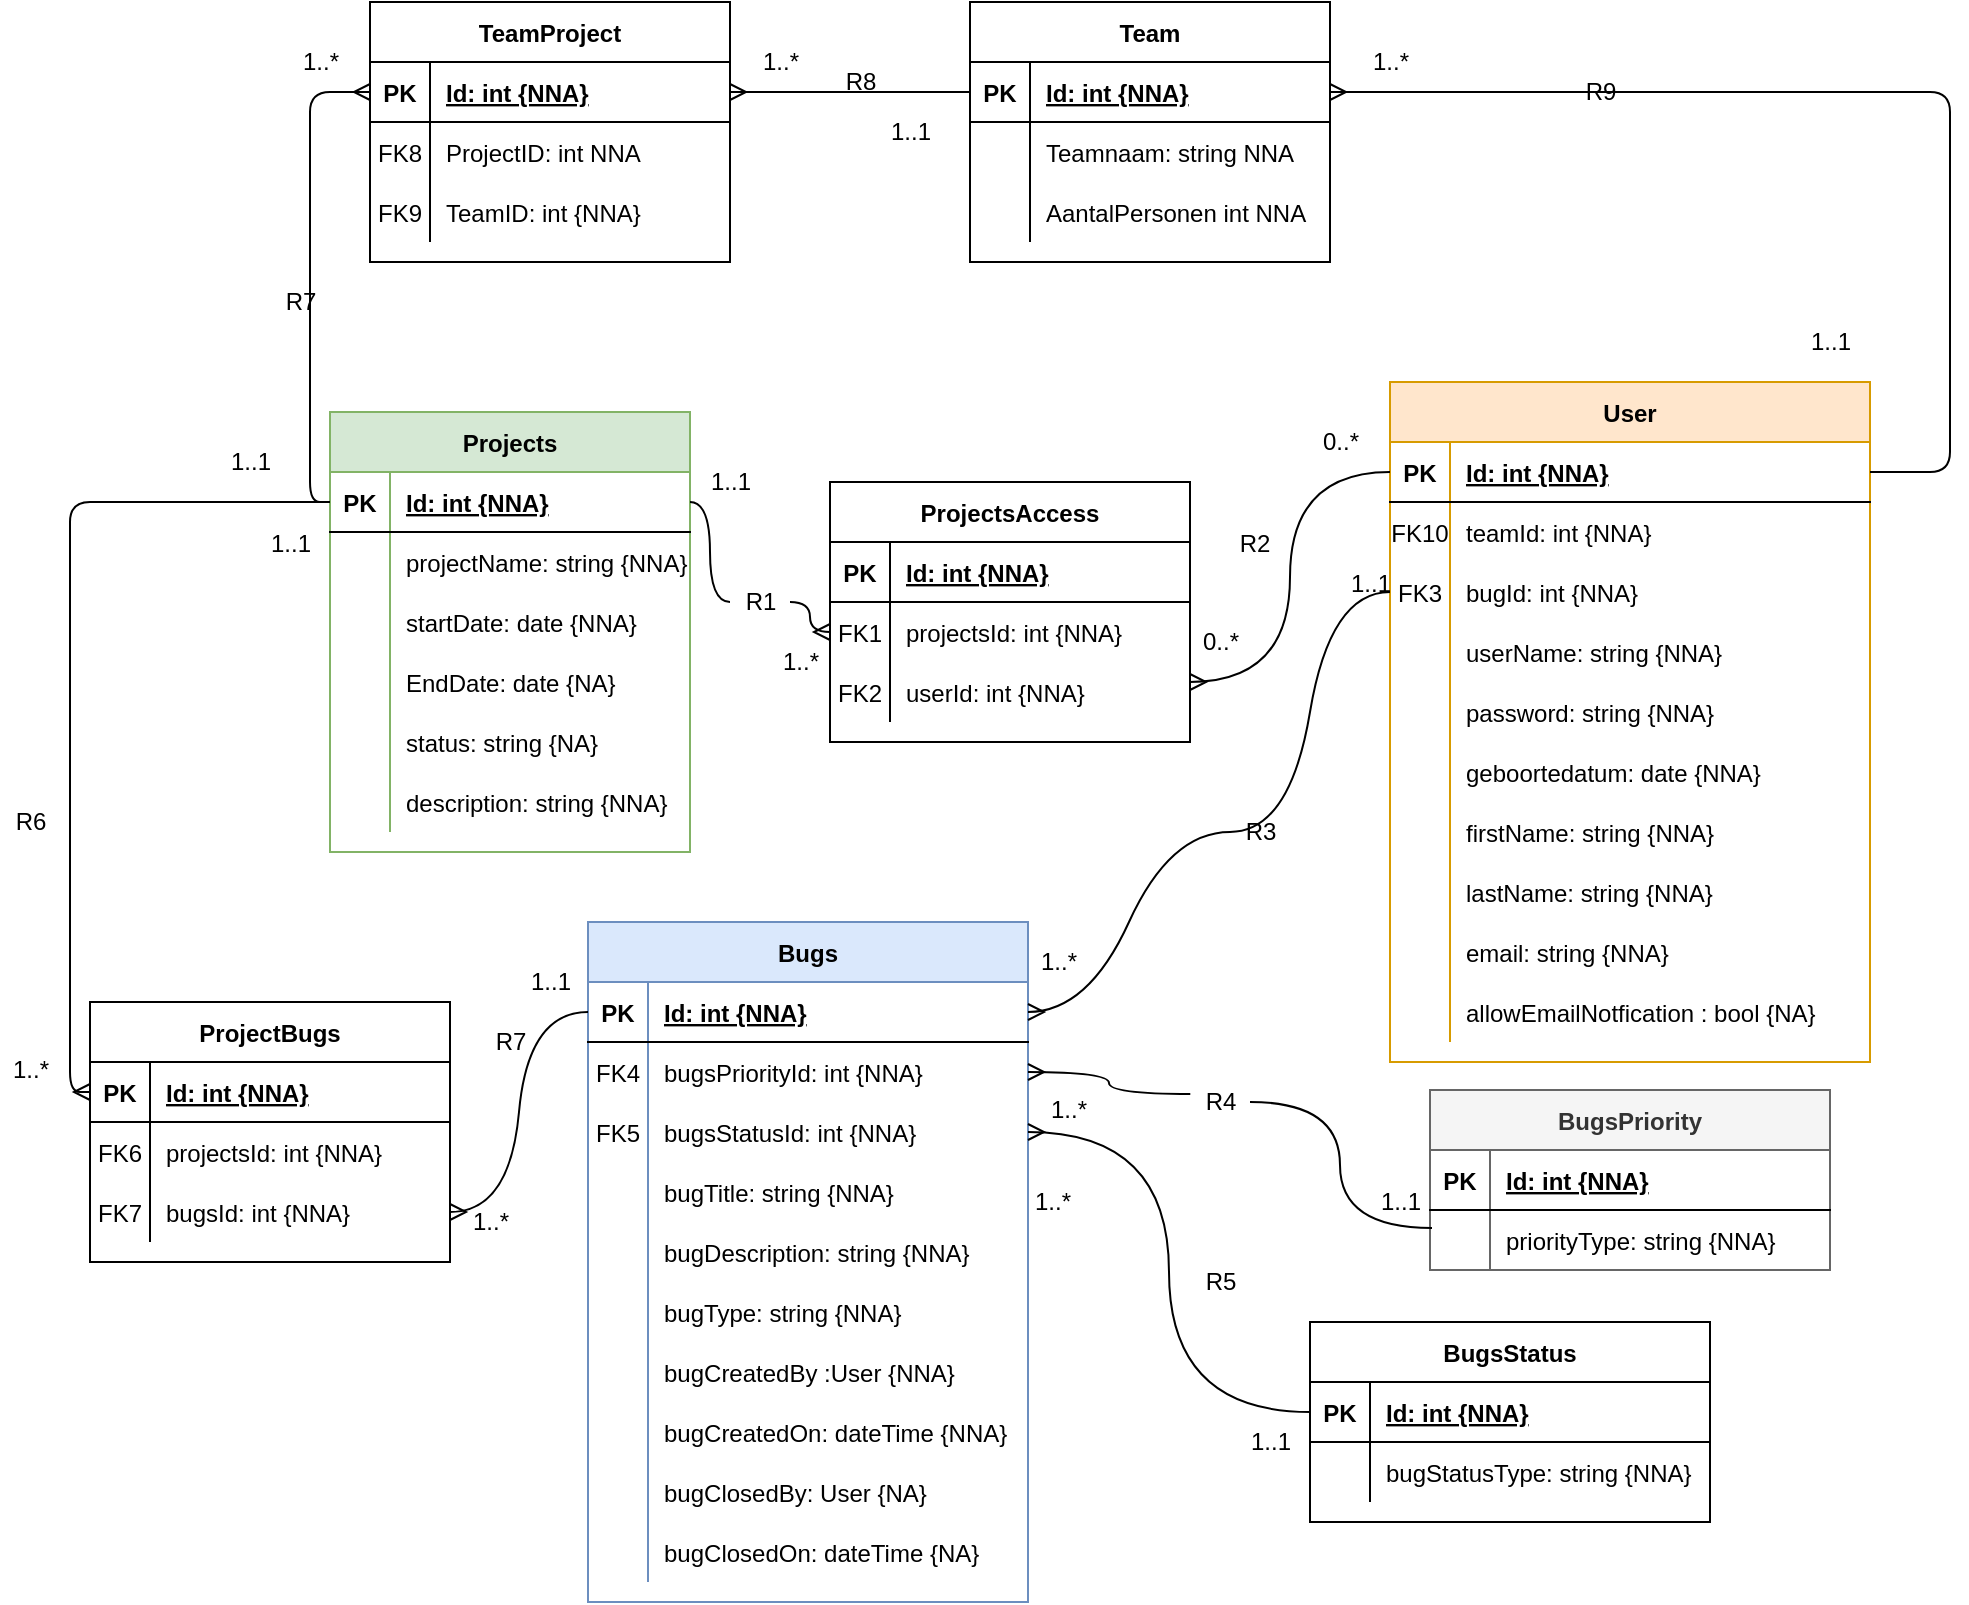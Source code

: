 <mxfile version="13.9.9" type="device"><diagram id="sYrJdFSdRzP28XP1w5QS" name="Page-1"><mxGraphModel dx="2071" dy="641" grid="1" gridSize="10" guides="1" tooltips="1" connect="1" arrows="1" fold="1" page="1" pageScale="1" pageWidth="827" pageHeight="1169" math="0" shadow="0"><root><mxCell id="0"/><mxCell id="1" parent="0"/><mxCell id="Xd3c6VwAZwD3uhumXCJo-1" value="Bugs" style="shape=table;startSize=30;container=1;collapsible=1;childLayout=tableLayout;fixedRows=1;rowLines=0;fontStyle=1;align=center;resizeLast=1;fillColor=#dae8fc;strokeColor=#6c8ebf;" parent="1" vertex="1"><mxGeometry x="159" y="510" width="220" height="340" as="geometry"/></mxCell><mxCell id="Xd3c6VwAZwD3uhumXCJo-2" value="" style="shape=partialRectangle;collapsible=0;dropTarget=0;pointerEvents=0;fillColor=none;top=0;left=0;bottom=1;right=0;points=[[0,0.5],[1,0.5]];portConstraint=eastwest;" parent="Xd3c6VwAZwD3uhumXCJo-1" vertex="1"><mxGeometry y="30" width="220" height="30" as="geometry"/></mxCell><mxCell id="Xd3c6VwAZwD3uhumXCJo-3" value="PK" style="shape=partialRectangle;connectable=0;fillColor=none;top=0;left=0;bottom=0;right=0;fontStyle=1;overflow=hidden;" parent="Xd3c6VwAZwD3uhumXCJo-2" vertex="1"><mxGeometry width="30" height="30" as="geometry"><mxRectangle width="30" height="30" as="alternateBounds"/></mxGeometry></mxCell><mxCell id="Xd3c6VwAZwD3uhumXCJo-4" value="Id: int {NNA}" style="shape=partialRectangle;connectable=0;fillColor=none;top=0;left=0;bottom=0;right=0;align=left;spacingLeft=6;fontStyle=5;overflow=hidden;" parent="Xd3c6VwAZwD3uhumXCJo-2" vertex="1"><mxGeometry x="30" width="190" height="30" as="geometry"><mxRectangle width="190" height="30" as="alternateBounds"/></mxGeometry></mxCell><mxCell id="Xd3c6VwAZwD3uhumXCJo-189" value="" style="shape=partialRectangle;collapsible=0;dropTarget=0;pointerEvents=0;fillColor=none;top=0;left=0;bottom=0;right=0;points=[[0,0.5],[1,0.5]];portConstraint=eastwest;" parent="Xd3c6VwAZwD3uhumXCJo-1" vertex="1"><mxGeometry y="60" width="220" height="30" as="geometry"/></mxCell><mxCell id="Xd3c6VwAZwD3uhumXCJo-190" value="FK4" style="shape=partialRectangle;connectable=0;fillColor=none;top=0;left=0;bottom=0;right=0;fontStyle=0;overflow=hidden;" parent="Xd3c6VwAZwD3uhumXCJo-189" vertex="1"><mxGeometry width="30" height="30" as="geometry"><mxRectangle width="30" height="30" as="alternateBounds"/></mxGeometry></mxCell><mxCell id="Xd3c6VwAZwD3uhumXCJo-191" value="bugsPriorityId: int {NNA}" style="shape=partialRectangle;connectable=0;fillColor=none;top=0;left=0;bottom=0;right=0;align=left;spacingLeft=6;fontStyle=0;overflow=hidden;" parent="Xd3c6VwAZwD3uhumXCJo-189" vertex="1"><mxGeometry x="30" width="190" height="30" as="geometry"><mxRectangle width="190" height="30" as="alternateBounds"/></mxGeometry></mxCell><mxCell id="Xd3c6VwAZwD3uhumXCJo-192" value="" style="shape=partialRectangle;collapsible=0;dropTarget=0;pointerEvents=0;fillColor=none;top=0;left=0;bottom=0;right=0;points=[[0,0.5],[1,0.5]];portConstraint=eastwest;" parent="Xd3c6VwAZwD3uhumXCJo-1" vertex="1"><mxGeometry y="90" width="220" height="30" as="geometry"/></mxCell><mxCell id="Xd3c6VwAZwD3uhumXCJo-193" value="FK5" style="shape=partialRectangle;connectable=0;fillColor=none;top=0;left=0;bottom=0;right=0;fontStyle=0;overflow=hidden;" parent="Xd3c6VwAZwD3uhumXCJo-192" vertex="1"><mxGeometry width="30" height="30" as="geometry"><mxRectangle width="30" height="30" as="alternateBounds"/></mxGeometry></mxCell><mxCell id="Xd3c6VwAZwD3uhumXCJo-194" value="bugsStatusId: int {NNA}" style="shape=partialRectangle;connectable=0;fillColor=none;top=0;left=0;bottom=0;right=0;align=left;spacingLeft=6;fontStyle=0;overflow=hidden;" parent="Xd3c6VwAZwD3uhumXCJo-192" vertex="1"><mxGeometry x="30" width="190" height="30" as="geometry"><mxRectangle width="190" height="30" as="alternateBounds"/></mxGeometry></mxCell><mxCell id="-JBkLrPbCirxYY0DL5yA-2" value="" style="shape=partialRectangle;collapsible=0;dropTarget=0;pointerEvents=0;fillColor=none;top=0;left=0;bottom=0;right=0;points=[[0,0.5],[1,0.5]];portConstraint=eastwest;" parent="Xd3c6VwAZwD3uhumXCJo-1" vertex="1"><mxGeometry y="120" width="220" height="30" as="geometry"/></mxCell><mxCell id="-JBkLrPbCirxYY0DL5yA-3" value="" style="shape=partialRectangle;connectable=0;fillColor=none;top=0;left=0;bottom=0;right=0;editable=1;overflow=hidden;" parent="-JBkLrPbCirxYY0DL5yA-2" vertex="1"><mxGeometry width="30" height="30" as="geometry"><mxRectangle width="30" height="30" as="alternateBounds"/></mxGeometry></mxCell><mxCell id="-JBkLrPbCirxYY0DL5yA-4" value="bugTitle: string {NNA}" style="shape=partialRectangle;connectable=0;fillColor=none;top=0;left=0;bottom=0;right=0;align=left;spacingLeft=6;overflow=hidden;" parent="-JBkLrPbCirxYY0DL5yA-2" vertex="1"><mxGeometry x="30" width="190" height="30" as="geometry"><mxRectangle width="190" height="30" as="alternateBounds"/></mxGeometry></mxCell><mxCell id="Xd3c6VwAZwD3uhumXCJo-137" value="" style="shape=partialRectangle;collapsible=0;dropTarget=0;pointerEvents=0;fillColor=none;top=0;left=0;bottom=0;right=0;points=[[0,0.5],[1,0.5]];portConstraint=eastwest;" parent="Xd3c6VwAZwD3uhumXCJo-1" vertex="1"><mxGeometry y="150" width="220" height="30" as="geometry"/></mxCell><mxCell id="Xd3c6VwAZwD3uhumXCJo-138" value="" style="shape=partialRectangle;connectable=0;fillColor=none;top=0;left=0;bottom=0;right=0;editable=1;overflow=hidden;" parent="Xd3c6VwAZwD3uhumXCJo-137" vertex="1"><mxGeometry width="30" height="30" as="geometry"><mxRectangle width="30" height="30" as="alternateBounds"/></mxGeometry></mxCell><mxCell id="Xd3c6VwAZwD3uhumXCJo-139" value="bugDescription: string {NNA}" style="shape=partialRectangle;connectable=0;fillColor=none;top=0;left=0;bottom=0;right=0;align=left;spacingLeft=6;overflow=hidden;" parent="Xd3c6VwAZwD3uhumXCJo-137" vertex="1"><mxGeometry x="30" width="190" height="30" as="geometry"><mxRectangle width="190" height="30" as="alternateBounds"/></mxGeometry></mxCell><mxCell id="Xd3c6VwAZwD3uhumXCJo-8" value="" style="shape=partialRectangle;collapsible=0;dropTarget=0;pointerEvents=0;fillColor=none;top=0;left=0;bottom=0;right=0;points=[[0,0.5],[1,0.5]];portConstraint=eastwest;" parent="Xd3c6VwAZwD3uhumXCJo-1" vertex="1"><mxGeometry y="180" width="220" height="30" as="geometry"/></mxCell><mxCell id="Xd3c6VwAZwD3uhumXCJo-9" value="" style="shape=partialRectangle;connectable=0;fillColor=none;top=0;left=0;bottom=0;right=0;editable=1;overflow=hidden;" parent="Xd3c6VwAZwD3uhumXCJo-8" vertex="1"><mxGeometry width="30" height="30" as="geometry"><mxRectangle width="30" height="30" as="alternateBounds"/></mxGeometry></mxCell><mxCell id="Xd3c6VwAZwD3uhumXCJo-10" value="bugType: string {NNA}" style="shape=partialRectangle;connectable=0;fillColor=none;top=0;left=0;bottom=0;right=0;align=left;spacingLeft=6;overflow=hidden;" parent="Xd3c6VwAZwD3uhumXCJo-8" vertex="1"><mxGeometry x="30" width="190" height="30" as="geometry"><mxRectangle width="190" height="30" as="alternateBounds"/></mxGeometry></mxCell><mxCell id="Xd3c6VwAZwD3uhumXCJo-11" value="" style="shape=partialRectangle;collapsible=0;dropTarget=0;pointerEvents=0;fillColor=none;top=0;left=0;bottom=0;right=0;points=[[0,0.5],[1,0.5]];portConstraint=eastwest;" parent="Xd3c6VwAZwD3uhumXCJo-1" vertex="1"><mxGeometry y="210" width="220" height="30" as="geometry"/></mxCell><mxCell id="Xd3c6VwAZwD3uhumXCJo-12" value="" style="shape=partialRectangle;connectable=0;fillColor=none;top=0;left=0;bottom=0;right=0;editable=1;overflow=hidden;" parent="Xd3c6VwAZwD3uhumXCJo-11" vertex="1"><mxGeometry width="30" height="30" as="geometry"><mxRectangle width="30" height="30" as="alternateBounds"/></mxGeometry></mxCell><mxCell id="Xd3c6VwAZwD3uhumXCJo-13" value="bugCreatedBy :User {NNA}" style="shape=partialRectangle;connectable=0;fillColor=none;top=0;left=0;bottom=0;right=0;align=left;spacingLeft=6;overflow=hidden;" parent="Xd3c6VwAZwD3uhumXCJo-11" vertex="1"><mxGeometry x="30" width="190" height="30" as="geometry"><mxRectangle width="190" height="30" as="alternateBounds"/></mxGeometry></mxCell><mxCell id="-JBkLrPbCirxYY0DL5yA-50" value="" style="shape=partialRectangle;collapsible=0;dropTarget=0;pointerEvents=0;fillColor=none;top=0;left=0;bottom=0;right=0;points=[[0,0.5],[1,0.5]];portConstraint=eastwest;" parent="Xd3c6VwAZwD3uhumXCJo-1" vertex="1"><mxGeometry y="240" width="220" height="30" as="geometry"/></mxCell><mxCell id="-JBkLrPbCirxYY0DL5yA-51" value="" style="shape=partialRectangle;connectable=0;fillColor=none;top=0;left=0;bottom=0;right=0;editable=1;overflow=hidden;" parent="-JBkLrPbCirxYY0DL5yA-50" vertex="1"><mxGeometry width="30" height="30" as="geometry"><mxRectangle width="30" height="30" as="alternateBounds"/></mxGeometry></mxCell><mxCell id="-JBkLrPbCirxYY0DL5yA-52" value="bugCreatedOn: dateTime {NNA}" style="shape=partialRectangle;connectable=0;fillColor=none;top=0;left=0;bottom=0;right=0;align=left;spacingLeft=6;overflow=hidden;" parent="-JBkLrPbCirxYY0DL5yA-50" vertex="1"><mxGeometry x="30" width="190" height="30" as="geometry"><mxRectangle width="190" height="30" as="alternateBounds"/></mxGeometry></mxCell><mxCell id="Xd3c6VwAZwD3uhumXCJo-33" value="" style="shape=partialRectangle;collapsible=0;dropTarget=0;pointerEvents=0;fillColor=none;top=0;left=0;bottom=0;right=0;points=[[0,0.5],[1,0.5]];portConstraint=eastwest;" parent="Xd3c6VwAZwD3uhumXCJo-1" vertex="1"><mxGeometry y="270" width="220" height="30" as="geometry"/></mxCell><mxCell id="Xd3c6VwAZwD3uhumXCJo-34" value="" style="shape=partialRectangle;connectable=0;fillColor=none;top=0;left=0;bottom=0;right=0;editable=1;overflow=hidden;" parent="Xd3c6VwAZwD3uhumXCJo-33" vertex="1"><mxGeometry width="30" height="30" as="geometry"><mxRectangle width="30" height="30" as="alternateBounds"/></mxGeometry></mxCell><mxCell id="Xd3c6VwAZwD3uhumXCJo-35" value="bugClosedBy: User {NA}" style="shape=partialRectangle;connectable=0;fillColor=none;top=0;left=0;bottom=0;right=0;align=left;spacingLeft=6;overflow=hidden;" parent="Xd3c6VwAZwD3uhumXCJo-33" vertex="1"><mxGeometry x="30" width="190" height="30" as="geometry"><mxRectangle width="190" height="30" as="alternateBounds"/></mxGeometry></mxCell><mxCell id="Xd3c6VwAZwD3uhumXCJo-36" value="" style="shape=partialRectangle;collapsible=0;dropTarget=0;pointerEvents=0;fillColor=none;top=0;left=0;bottom=0;right=0;points=[[0,0.5],[1,0.5]];portConstraint=eastwest;" parent="Xd3c6VwAZwD3uhumXCJo-1" vertex="1"><mxGeometry y="300" width="220" height="30" as="geometry"/></mxCell><mxCell id="Xd3c6VwAZwD3uhumXCJo-37" value="" style="shape=partialRectangle;connectable=0;fillColor=none;top=0;left=0;bottom=0;right=0;editable=1;overflow=hidden;" parent="Xd3c6VwAZwD3uhumXCJo-36" vertex="1"><mxGeometry width="30" height="30" as="geometry"><mxRectangle width="30" height="30" as="alternateBounds"/></mxGeometry></mxCell><mxCell id="Xd3c6VwAZwD3uhumXCJo-38" value="bugClosedOn: dateTime {NA}" style="shape=partialRectangle;connectable=0;fillColor=none;top=0;left=0;bottom=0;right=0;align=left;spacingLeft=6;overflow=hidden;" parent="Xd3c6VwAZwD3uhumXCJo-36" vertex="1"><mxGeometry x="30" width="190" height="30" as="geometry"><mxRectangle width="190" height="30" as="alternateBounds"/></mxGeometry></mxCell><mxCell id="Xd3c6VwAZwD3uhumXCJo-14" value="BugsPriority" style="shape=table;startSize=30;container=1;collapsible=1;childLayout=tableLayout;fixedRows=1;rowLines=0;fontStyle=1;align=center;resizeLast=1;fillColor=#f5f5f5;fontColor=#333333;strokeColor=#666666;" parent="1" vertex="1"><mxGeometry x="580" y="594" width="200" height="90" as="geometry"/></mxCell><mxCell id="Xd3c6VwAZwD3uhumXCJo-15" value="" style="shape=partialRectangle;collapsible=0;dropTarget=0;pointerEvents=0;fillColor=none;top=0;left=0;bottom=1;right=0;points=[[0,0.5],[1,0.5]];portConstraint=eastwest;" parent="Xd3c6VwAZwD3uhumXCJo-14" vertex="1"><mxGeometry y="30" width="200" height="30" as="geometry"/></mxCell><mxCell id="Xd3c6VwAZwD3uhumXCJo-16" value="PK" style="shape=partialRectangle;connectable=0;fillColor=none;top=0;left=0;bottom=0;right=0;fontStyle=1;overflow=hidden;" parent="Xd3c6VwAZwD3uhumXCJo-15" vertex="1"><mxGeometry width="30" height="30" as="geometry"><mxRectangle width="30" height="30" as="alternateBounds"/></mxGeometry></mxCell><mxCell id="Xd3c6VwAZwD3uhumXCJo-17" value="Id: int {NNA}" style="shape=partialRectangle;connectable=0;fillColor=none;top=0;left=0;bottom=0;right=0;align=left;spacingLeft=6;fontStyle=5;overflow=hidden;" parent="Xd3c6VwAZwD3uhumXCJo-15" vertex="1"><mxGeometry x="30" width="170" height="30" as="geometry"><mxRectangle width="170" height="30" as="alternateBounds"/></mxGeometry></mxCell><mxCell id="Xd3c6VwAZwD3uhumXCJo-18" value="" style="shape=partialRectangle;collapsible=0;dropTarget=0;pointerEvents=0;fillColor=none;top=0;left=0;bottom=0;right=0;points=[[0,0.5],[1,0.5]];portConstraint=eastwest;" parent="Xd3c6VwAZwD3uhumXCJo-14" vertex="1"><mxGeometry y="60" width="200" height="30" as="geometry"/></mxCell><mxCell id="Xd3c6VwAZwD3uhumXCJo-19" value="" style="shape=partialRectangle;connectable=0;fillColor=none;top=0;left=0;bottom=0;right=0;editable=1;overflow=hidden;" parent="Xd3c6VwAZwD3uhumXCJo-18" vertex="1"><mxGeometry width="30" height="30" as="geometry"><mxRectangle width="30" height="30" as="alternateBounds"/></mxGeometry></mxCell><mxCell id="Xd3c6VwAZwD3uhumXCJo-20" value="priorityType: string {NNA}" style="shape=partialRectangle;connectable=0;fillColor=none;top=0;left=0;bottom=0;right=0;align=left;spacingLeft=6;overflow=hidden;" parent="Xd3c6VwAZwD3uhumXCJo-18" vertex="1"><mxGeometry x="30" width="170" height="30" as="geometry"><mxRectangle width="170" height="30" as="alternateBounds"/></mxGeometry></mxCell><mxCell id="Xd3c6VwAZwD3uhumXCJo-39" value="Projects" style="shape=table;startSize=30;container=1;collapsible=1;childLayout=tableLayout;fixedRows=1;rowLines=0;fontStyle=1;align=center;resizeLast=1;fillColor=#d5e8d4;strokeColor=#82b366;" parent="1" vertex="1"><mxGeometry x="30" y="255" width="180" height="220" as="geometry"/></mxCell><mxCell id="Xd3c6VwAZwD3uhumXCJo-40" value="" style="shape=partialRectangle;collapsible=0;dropTarget=0;pointerEvents=0;fillColor=none;top=0;left=0;bottom=1;right=0;points=[[0,0.5],[1,0.5]];portConstraint=eastwest;" parent="Xd3c6VwAZwD3uhumXCJo-39" vertex="1"><mxGeometry y="30" width="180" height="30" as="geometry"/></mxCell><mxCell id="Xd3c6VwAZwD3uhumXCJo-41" value="PK" style="shape=partialRectangle;connectable=0;fillColor=none;top=0;left=0;bottom=0;right=0;fontStyle=1;overflow=hidden;" parent="Xd3c6VwAZwD3uhumXCJo-40" vertex="1"><mxGeometry width="30" height="30" as="geometry"><mxRectangle width="30" height="30" as="alternateBounds"/></mxGeometry></mxCell><mxCell id="Xd3c6VwAZwD3uhumXCJo-42" value="Id: int {NNA}" style="shape=partialRectangle;connectable=0;fillColor=none;top=0;left=0;bottom=0;right=0;align=left;spacingLeft=6;fontStyle=5;overflow=hidden;" parent="Xd3c6VwAZwD3uhumXCJo-40" vertex="1"><mxGeometry x="30" width="150" height="30" as="geometry"><mxRectangle width="150" height="30" as="alternateBounds"/></mxGeometry></mxCell><mxCell id="Xd3c6VwAZwD3uhumXCJo-43" value="" style="shape=partialRectangle;collapsible=0;dropTarget=0;pointerEvents=0;fillColor=none;top=0;left=0;bottom=0;right=0;points=[[0,0.5],[1,0.5]];portConstraint=eastwest;" parent="Xd3c6VwAZwD3uhumXCJo-39" vertex="1"><mxGeometry y="60" width="180" height="30" as="geometry"/></mxCell><mxCell id="Xd3c6VwAZwD3uhumXCJo-44" value="" style="shape=partialRectangle;connectable=0;fillColor=none;top=0;left=0;bottom=0;right=0;editable=1;overflow=hidden;" parent="Xd3c6VwAZwD3uhumXCJo-43" vertex="1"><mxGeometry width="30" height="30" as="geometry"><mxRectangle width="30" height="30" as="alternateBounds"/></mxGeometry></mxCell><mxCell id="Xd3c6VwAZwD3uhumXCJo-45" value="projectName: string {NNA}" style="shape=partialRectangle;connectable=0;fillColor=none;top=0;left=0;bottom=0;right=0;align=left;spacingLeft=6;overflow=hidden;" parent="Xd3c6VwAZwD3uhumXCJo-43" vertex="1"><mxGeometry x="30" width="150" height="30" as="geometry"><mxRectangle width="150" height="30" as="alternateBounds"/></mxGeometry></mxCell><mxCell id="Xd3c6VwAZwD3uhumXCJo-46" value="" style="shape=partialRectangle;collapsible=0;dropTarget=0;pointerEvents=0;fillColor=none;top=0;left=0;bottom=0;right=0;points=[[0,0.5],[1,0.5]];portConstraint=eastwest;" parent="Xd3c6VwAZwD3uhumXCJo-39" vertex="1"><mxGeometry y="90" width="180" height="30" as="geometry"/></mxCell><mxCell id="Xd3c6VwAZwD3uhumXCJo-47" value="" style="shape=partialRectangle;connectable=0;fillColor=none;top=0;left=0;bottom=0;right=0;editable=1;overflow=hidden;" parent="Xd3c6VwAZwD3uhumXCJo-46" vertex="1"><mxGeometry width="30" height="30" as="geometry"><mxRectangle width="30" height="30" as="alternateBounds"/></mxGeometry></mxCell><mxCell id="Xd3c6VwAZwD3uhumXCJo-48" value="startDate: date {NNA}" style="shape=partialRectangle;connectable=0;fillColor=none;top=0;left=0;bottom=0;right=0;align=left;spacingLeft=6;overflow=hidden;" parent="Xd3c6VwAZwD3uhumXCJo-46" vertex="1"><mxGeometry x="30" width="150" height="30" as="geometry"><mxRectangle width="150" height="30" as="alternateBounds"/></mxGeometry></mxCell><mxCell id="Xd3c6VwAZwD3uhumXCJo-49" value="" style="shape=partialRectangle;collapsible=0;dropTarget=0;pointerEvents=0;fillColor=none;top=0;left=0;bottom=0;right=0;points=[[0,0.5],[1,0.5]];portConstraint=eastwest;" parent="Xd3c6VwAZwD3uhumXCJo-39" vertex="1"><mxGeometry y="120" width="180" height="30" as="geometry"/></mxCell><mxCell id="Xd3c6VwAZwD3uhumXCJo-50" value="" style="shape=partialRectangle;connectable=0;fillColor=none;top=0;left=0;bottom=0;right=0;editable=1;overflow=hidden;" parent="Xd3c6VwAZwD3uhumXCJo-49" vertex="1"><mxGeometry width="30" height="30" as="geometry"><mxRectangle width="30" height="30" as="alternateBounds"/></mxGeometry></mxCell><mxCell id="Xd3c6VwAZwD3uhumXCJo-51" value="EndDate: date {NA}" style="shape=partialRectangle;connectable=0;fillColor=none;top=0;left=0;bottom=0;right=0;align=left;spacingLeft=6;overflow=hidden;" parent="Xd3c6VwAZwD3uhumXCJo-49" vertex="1"><mxGeometry x="30" width="150" height="30" as="geometry"><mxRectangle width="150" height="30" as="alternateBounds"/></mxGeometry></mxCell><mxCell id="Xd3c6VwAZwD3uhumXCJo-52" value="" style="shape=partialRectangle;collapsible=0;dropTarget=0;pointerEvents=0;fillColor=none;top=0;left=0;bottom=0;right=0;points=[[0,0.5],[1,0.5]];portConstraint=eastwest;" parent="Xd3c6VwAZwD3uhumXCJo-39" vertex="1"><mxGeometry y="150" width="180" height="30" as="geometry"/></mxCell><mxCell id="Xd3c6VwAZwD3uhumXCJo-53" value="" style="shape=partialRectangle;connectable=0;fillColor=none;top=0;left=0;bottom=0;right=0;editable=1;overflow=hidden;" parent="Xd3c6VwAZwD3uhumXCJo-52" vertex="1"><mxGeometry width="30" height="30" as="geometry"><mxRectangle width="30" height="30" as="alternateBounds"/></mxGeometry></mxCell><mxCell id="Xd3c6VwAZwD3uhumXCJo-54" value="status: string {NA}" style="shape=partialRectangle;connectable=0;fillColor=none;top=0;left=0;bottom=0;right=0;align=left;spacingLeft=6;overflow=hidden;" parent="Xd3c6VwAZwD3uhumXCJo-52" vertex="1"><mxGeometry x="30" width="150" height="30" as="geometry"><mxRectangle width="150" height="30" as="alternateBounds"/></mxGeometry></mxCell><mxCell id="Xd3c6VwAZwD3uhumXCJo-55" value="" style="shape=partialRectangle;collapsible=0;dropTarget=0;pointerEvents=0;fillColor=none;top=0;left=0;bottom=0;right=0;points=[[0,0.5],[1,0.5]];portConstraint=eastwest;" parent="Xd3c6VwAZwD3uhumXCJo-39" vertex="1"><mxGeometry y="180" width="180" height="30" as="geometry"/></mxCell><mxCell id="Xd3c6VwAZwD3uhumXCJo-56" value="" style="shape=partialRectangle;connectable=0;fillColor=none;top=0;left=0;bottom=0;right=0;editable=1;overflow=hidden;" parent="Xd3c6VwAZwD3uhumXCJo-55" vertex="1"><mxGeometry width="30" height="30" as="geometry"><mxRectangle width="30" height="30" as="alternateBounds"/></mxGeometry></mxCell><mxCell id="Xd3c6VwAZwD3uhumXCJo-57" value="description: string {NNA}" style="shape=partialRectangle;connectable=0;fillColor=none;top=0;left=0;bottom=0;right=0;align=left;spacingLeft=6;overflow=hidden;" parent="Xd3c6VwAZwD3uhumXCJo-55" vertex="1"><mxGeometry x="30" width="150" height="30" as="geometry"><mxRectangle width="150" height="30" as="alternateBounds"/></mxGeometry></mxCell><mxCell id="Xd3c6VwAZwD3uhumXCJo-64" value="User" style="shape=table;startSize=30;container=1;collapsible=1;childLayout=tableLayout;fixedRows=1;rowLines=0;fontStyle=1;align=center;resizeLast=1;fillColor=#ffe6cc;strokeColor=#d79b00;" parent="1" vertex="1"><mxGeometry x="560" y="240" width="240" height="340" as="geometry"/></mxCell><mxCell id="Xd3c6VwAZwD3uhumXCJo-65" value="" style="shape=partialRectangle;collapsible=0;dropTarget=0;pointerEvents=0;fillColor=none;top=0;left=0;bottom=1;right=0;points=[[0,0.5],[1,0.5]];portConstraint=eastwest;" parent="Xd3c6VwAZwD3uhumXCJo-64" vertex="1"><mxGeometry y="30" width="240" height="30" as="geometry"/></mxCell><mxCell id="Xd3c6VwAZwD3uhumXCJo-66" value="PK" style="shape=partialRectangle;connectable=0;fillColor=none;top=0;left=0;bottom=0;right=0;fontStyle=1;overflow=hidden;" parent="Xd3c6VwAZwD3uhumXCJo-65" vertex="1"><mxGeometry width="30" height="30" as="geometry"><mxRectangle width="30" height="30" as="alternateBounds"/></mxGeometry></mxCell><mxCell id="Xd3c6VwAZwD3uhumXCJo-67" value="Id: int {NNA}" style="shape=partialRectangle;connectable=0;fillColor=none;top=0;left=0;bottom=0;right=0;align=left;spacingLeft=6;fontStyle=5;overflow=hidden;" parent="Xd3c6VwAZwD3uhumXCJo-65" vertex="1"><mxGeometry x="30" width="210" height="30" as="geometry"><mxRectangle width="210" height="30" as="alternateBounds"/></mxGeometry></mxCell><mxCell id="Kerm3SxklqnUk0XQugny-40" value="" style="shape=partialRectangle;collapsible=0;dropTarget=0;pointerEvents=0;fillColor=none;top=0;left=0;bottom=0;right=0;points=[[0,0.5],[1,0.5]];portConstraint=eastwest;" vertex="1" parent="Xd3c6VwAZwD3uhumXCJo-64"><mxGeometry y="60" width="240" height="30" as="geometry"/></mxCell><mxCell id="Kerm3SxklqnUk0XQugny-41" value="FK10" style="shape=partialRectangle;connectable=0;fillColor=none;top=0;left=0;bottom=0;right=0;fontStyle=0;overflow=hidden;" vertex="1" parent="Kerm3SxklqnUk0XQugny-40"><mxGeometry width="30" height="30" as="geometry"/></mxCell><mxCell id="Kerm3SxklqnUk0XQugny-42" value="teamId: int {NNA}" style="shape=partialRectangle;connectable=0;fillColor=none;top=0;left=0;bottom=0;right=0;align=left;spacingLeft=6;fontStyle=0;overflow=hidden;" vertex="1" parent="Kerm3SxklqnUk0XQugny-40"><mxGeometry x="30" width="210" height="30" as="geometry"/></mxCell><mxCell id="-JBkLrPbCirxYY0DL5yA-9" value="" style="shape=partialRectangle;collapsible=0;dropTarget=0;pointerEvents=0;fillColor=none;top=0;left=0;bottom=0;right=0;points=[[0,0.5],[1,0.5]];portConstraint=eastwest;" parent="Xd3c6VwAZwD3uhumXCJo-64" vertex="1"><mxGeometry y="90" width="240" height="30" as="geometry"/></mxCell><mxCell id="-JBkLrPbCirxYY0DL5yA-10" value="FK3" style="shape=partialRectangle;connectable=0;fillColor=none;top=0;left=0;bottom=0;right=0;fontStyle=0;overflow=hidden;" parent="-JBkLrPbCirxYY0DL5yA-9" vertex="1"><mxGeometry width="30" height="30" as="geometry"><mxRectangle width="30" height="30" as="alternateBounds"/></mxGeometry></mxCell><mxCell id="-JBkLrPbCirxYY0DL5yA-11" value="bugId: int {NNA}" style="shape=partialRectangle;connectable=0;fillColor=none;top=0;left=0;bottom=0;right=0;align=left;spacingLeft=6;fontStyle=0;overflow=hidden;" parent="-JBkLrPbCirxYY0DL5yA-9" vertex="1"><mxGeometry x="30" width="210" height="30" as="geometry"><mxRectangle width="210" height="30" as="alternateBounds"/></mxGeometry></mxCell><mxCell id="Xd3c6VwAZwD3uhumXCJo-68" value="" style="shape=partialRectangle;collapsible=0;dropTarget=0;pointerEvents=0;fillColor=none;top=0;left=0;bottom=0;right=0;points=[[0,0.5],[1,0.5]];portConstraint=eastwest;" parent="Xd3c6VwAZwD3uhumXCJo-64" vertex="1"><mxGeometry y="120" width="240" height="30" as="geometry"/></mxCell><mxCell id="Xd3c6VwAZwD3uhumXCJo-69" value="" style="shape=partialRectangle;connectable=0;fillColor=none;top=0;left=0;bottom=0;right=0;editable=1;overflow=hidden;" parent="Xd3c6VwAZwD3uhumXCJo-68" vertex="1"><mxGeometry width="30" height="30" as="geometry"><mxRectangle width="30" height="30" as="alternateBounds"/></mxGeometry></mxCell><mxCell id="Xd3c6VwAZwD3uhumXCJo-70" value="userName: string {NNA}" style="shape=partialRectangle;connectable=0;fillColor=none;top=0;left=0;bottom=0;right=0;align=left;spacingLeft=6;overflow=hidden;" parent="Xd3c6VwAZwD3uhumXCJo-68" vertex="1"><mxGeometry x="30" width="210" height="30" as="geometry"><mxRectangle width="210" height="30" as="alternateBounds"/></mxGeometry></mxCell><mxCell id="Xd3c6VwAZwD3uhumXCJo-71" value="" style="shape=partialRectangle;collapsible=0;dropTarget=0;pointerEvents=0;fillColor=none;top=0;left=0;bottom=0;right=0;points=[[0,0.5],[1,0.5]];portConstraint=eastwest;" parent="Xd3c6VwAZwD3uhumXCJo-64" vertex="1"><mxGeometry y="150" width="240" height="30" as="geometry"/></mxCell><mxCell id="Xd3c6VwAZwD3uhumXCJo-72" value="" style="shape=partialRectangle;connectable=0;fillColor=none;top=0;left=0;bottom=0;right=0;editable=1;overflow=hidden;" parent="Xd3c6VwAZwD3uhumXCJo-71" vertex="1"><mxGeometry width="30" height="30" as="geometry"><mxRectangle width="30" height="30" as="alternateBounds"/></mxGeometry></mxCell><mxCell id="Xd3c6VwAZwD3uhumXCJo-73" value="password: string {NNA}" style="shape=partialRectangle;connectable=0;fillColor=none;top=0;left=0;bottom=0;right=0;align=left;spacingLeft=6;overflow=hidden;" parent="Xd3c6VwAZwD3uhumXCJo-71" vertex="1"><mxGeometry x="30" width="210" height="30" as="geometry"><mxRectangle width="210" height="30" as="alternateBounds"/></mxGeometry></mxCell><mxCell id="-JBkLrPbCirxYY0DL5yA-46" value="" style="shape=partialRectangle;collapsible=0;dropTarget=0;pointerEvents=0;fillColor=none;top=0;left=0;bottom=0;right=0;points=[[0,0.5],[1,0.5]];portConstraint=eastwest;" parent="Xd3c6VwAZwD3uhumXCJo-64" vertex="1"><mxGeometry y="180" width="240" height="30" as="geometry"/></mxCell><mxCell id="-JBkLrPbCirxYY0DL5yA-47" value="" style="shape=partialRectangle;connectable=0;fillColor=none;top=0;left=0;bottom=0;right=0;editable=1;overflow=hidden;" parent="-JBkLrPbCirxYY0DL5yA-46" vertex="1"><mxGeometry width="30" height="30" as="geometry"><mxRectangle width="30" height="30" as="alternateBounds"/></mxGeometry></mxCell><mxCell id="-JBkLrPbCirxYY0DL5yA-48" value="geboortedatum: date {NNA}" style="shape=partialRectangle;connectable=0;fillColor=none;top=0;left=0;bottom=0;right=0;align=left;spacingLeft=6;overflow=hidden;" parent="-JBkLrPbCirxYY0DL5yA-46" vertex="1"><mxGeometry x="30" width="210" height="30" as="geometry"><mxRectangle width="210" height="30" as="alternateBounds"/></mxGeometry></mxCell><mxCell id="Xd3c6VwAZwD3uhumXCJo-74" value="" style="shape=partialRectangle;collapsible=0;dropTarget=0;pointerEvents=0;fillColor=none;top=0;left=0;bottom=0;right=0;points=[[0,0.5],[1,0.5]];portConstraint=eastwest;" parent="Xd3c6VwAZwD3uhumXCJo-64" vertex="1"><mxGeometry y="210" width="240" height="30" as="geometry"/></mxCell><mxCell id="Xd3c6VwAZwD3uhumXCJo-75" value="" style="shape=partialRectangle;connectable=0;fillColor=none;top=0;left=0;bottom=0;right=0;editable=1;overflow=hidden;" parent="Xd3c6VwAZwD3uhumXCJo-74" vertex="1"><mxGeometry width="30" height="30" as="geometry"><mxRectangle width="30" height="30" as="alternateBounds"/></mxGeometry></mxCell><mxCell id="Xd3c6VwAZwD3uhumXCJo-76" value="firstName: string {NNA}" style="shape=partialRectangle;connectable=0;fillColor=none;top=0;left=0;bottom=0;right=0;align=left;spacingLeft=6;overflow=hidden;" parent="Xd3c6VwAZwD3uhumXCJo-74" vertex="1"><mxGeometry x="30" width="210" height="30" as="geometry"><mxRectangle width="210" height="30" as="alternateBounds"/></mxGeometry></mxCell><mxCell id="Xd3c6VwAZwD3uhumXCJo-77" value="" style="shape=partialRectangle;collapsible=0;dropTarget=0;pointerEvents=0;fillColor=none;top=0;left=0;bottom=0;right=0;points=[[0,0.5],[1,0.5]];portConstraint=eastwest;" parent="Xd3c6VwAZwD3uhumXCJo-64" vertex="1"><mxGeometry y="240" width="240" height="30" as="geometry"/></mxCell><mxCell id="Xd3c6VwAZwD3uhumXCJo-78" value="" style="shape=partialRectangle;connectable=0;fillColor=none;top=0;left=0;bottom=0;right=0;editable=1;overflow=hidden;" parent="Xd3c6VwAZwD3uhumXCJo-77" vertex="1"><mxGeometry width="30" height="30" as="geometry"><mxRectangle width="30" height="30" as="alternateBounds"/></mxGeometry></mxCell><mxCell id="Xd3c6VwAZwD3uhumXCJo-79" value="lastName: string {NNA}" style="shape=partialRectangle;connectable=0;fillColor=none;top=0;left=0;bottom=0;right=0;align=left;spacingLeft=6;overflow=hidden;" parent="Xd3c6VwAZwD3uhumXCJo-77" vertex="1"><mxGeometry x="30" width="210" height="30" as="geometry"><mxRectangle width="210" height="30" as="alternateBounds"/></mxGeometry></mxCell><mxCell id="Xd3c6VwAZwD3uhumXCJo-89" value="" style="shape=partialRectangle;collapsible=0;dropTarget=0;pointerEvents=0;fillColor=none;top=0;left=0;bottom=0;right=0;points=[[0,0.5],[1,0.5]];portConstraint=eastwest;" parent="Xd3c6VwAZwD3uhumXCJo-64" vertex="1"><mxGeometry y="270" width="240" height="30" as="geometry"/></mxCell><mxCell id="Xd3c6VwAZwD3uhumXCJo-90" value="" style="shape=partialRectangle;connectable=0;fillColor=none;top=0;left=0;bottom=0;right=0;editable=1;overflow=hidden;" parent="Xd3c6VwAZwD3uhumXCJo-89" vertex="1"><mxGeometry width="30" height="30" as="geometry"><mxRectangle width="30" height="30" as="alternateBounds"/></mxGeometry></mxCell><mxCell id="Xd3c6VwAZwD3uhumXCJo-91" value="email: string {NNA}" style="shape=partialRectangle;connectable=0;fillColor=none;top=0;left=0;bottom=0;right=0;align=left;spacingLeft=6;overflow=hidden;" parent="Xd3c6VwAZwD3uhumXCJo-89" vertex="1"><mxGeometry x="30" width="210" height="30" as="geometry"><mxRectangle width="210" height="30" as="alternateBounds"/></mxGeometry></mxCell><mxCell id="Xd3c6VwAZwD3uhumXCJo-186" value="" style="shape=partialRectangle;collapsible=0;dropTarget=0;pointerEvents=0;fillColor=none;top=0;left=0;bottom=0;right=0;points=[[0,0.5],[1,0.5]];portConstraint=eastwest;" parent="Xd3c6VwAZwD3uhumXCJo-64" vertex="1"><mxGeometry y="300" width="240" height="30" as="geometry"/></mxCell><mxCell id="Xd3c6VwAZwD3uhumXCJo-187" value="" style="shape=partialRectangle;connectable=0;fillColor=none;top=0;left=0;bottom=0;right=0;editable=1;overflow=hidden;" parent="Xd3c6VwAZwD3uhumXCJo-186" vertex="1"><mxGeometry width="30" height="30" as="geometry"><mxRectangle width="30" height="30" as="alternateBounds"/></mxGeometry></mxCell><mxCell id="Xd3c6VwAZwD3uhumXCJo-188" value="allowEmailNotfication : bool {NA}" style="shape=partialRectangle;connectable=0;fillColor=none;top=0;left=0;bottom=0;right=0;align=left;spacingLeft=6;overflow=hidden;" parent="Xd3c6VwAZwD3uhumXCJo-186" vertex="1"><mxGeometry x="30" width="210" height="30" as="geometry"><mxRectangle width="210" height="30" as="alternateBounds"/></mxGeometry></mxCell><mxCell id="Xd3c6VwAZwD3uhumXCJo-153" value="BugsStatus" style="shape=table;startSize=30;container=1;collapsible=1;childLayout=tableLayout;fixedRows=1;rowLines=0;fontStyle=1;align=center;resizeLast=1;" parent="1" vertex="1"><mxGeometry x="520" y="710" width="200" height="100" as="geometry"/></mxCell><mxCell id="Xd3c6VwAZwD3uhumXCJo-154" value="" style="shape=partialRectangle;collapsible=0;dropTarget=0;pointerEvents=0;fillColor=none;top=0;left=0;bottom=1;right=0;points=[[0,0.5],[1,0.5]];portConstraint=eastwest;" parent="Xd3c6VwAZwD3uhumXCJo-153" vertex="1"><mxGeometry y="30" width="200" height="30" as="geometry"/></mxCell><mxCell id="Xd3c6VwAZwD3uhumXCJo-155" value="PK" style="shape=partialRectangle;connectable=0;fillColor=none;top=0;left=0;bottom=0;right=0;fontStyle=1;overflow=hidden;" parent="Xd3c6VwAZwD3uhumXCJo-154" vertex="1"><mxGeometry width="30" height="30" as="geometry"><mxRectangle width="30" height="30" as="alternateBounds"/></mxGeometry></mxCell><mxCell id="Xd3c6VwAZwD3uhumXCJo-156" value="Id: int {NNA}" style="shape=partialRectangle;connectable=0;fillColor=none;top=0;left=0;bottom=0;right=0;align=left;spacingLeft=6;fontStyle=5;overflow=hidden;" parent="Xd3c6VwAZwD3uhumXCJo-154" vertex="1"><mxGeometry x="30" width="170" height="30" as="geometry"><mxRectangle width="170" height="30" as="alternateBounds"/></mxGeometry></mxCell><mxCell id="Xd3c6VwAZwD3uhumXCJo-157" value="" style="shape=partialRectangle;collapsible=0;dropTarget=0;pointerEvents=0;fillColor=none;top=0;left=0;bottom=0;right=0;points=[[0,0.5],[1,0.5]];portConstraint=eastwest;" parent="Xd3c6VwAZwD3uhumXCJo-153" vertex="1"><mxGeometry y="60" width="200" height="30" as="geometry"/></mxCell><mxCell id="Xd3c6VwAZwD3uhumXCJo-158" value="" style="shape=partialRectangle;connectable=0;fillColor=none;top=0;left=0;bottom=0;right=0;editable=1;overflow=hidden;" parent="Xd3c6VwAZwD3uhumXCJo-157" vertex="1"><mxGeometry width="30" height="30" as="geometry"><mxRectangle width="30" height="30" as="alternateBounds"/></mxGeometry></mxCell><mxCell id="Xd3c6VwAZwD3uhumXCJo-159" value="bugStatusType: string {NNA}" style="shape=partialRectangle;connectable=0;fillColor=none;top=0;left=0;bottom=0;right=0;align=left;spacingLeft=6;overflow=hidden;" parent="Xd3c6VwAZwD3uhumXCJo-157" vertex="1"><mxGeometry x="30" width="170" height="30" as="geometry"><mxRectangle width="170" height="30" as="alternateBounds"/></mxGeometry></mxCell><mxCell id="Xd3c6VwAZwD3uhumXCJo-167" value="ProjectsAccess" style="shape=table;startSize=30;container=1;collapsible=1;childLayout=tableLayout;fixedRows=1;rowLines=0;fontStyle=1;align=center;resizeLast=1;" parent="1" vertex="1"><mxGeometry x="280" y="290" width="180" height="130" as="geometry"/></mxCell><mxCell id="Xd3c6VwAZwD3uhumXCJo-168" value="" style="shape=partialRectangle;collapsible=0;dropTarget=0;pointerEvents=0;fillColor=none;top=0;left=0;bottom=1;right=0;points=[[0,0.5],[1,0.5]];portConstraint=eastwest;" parent="Xd3c6VwAZwD3uhumXCJo-167" vertex="1"><mxGeometry y="30" width="180" height="30" as="geometry"/></mxCell><mxCell id="Xd3c6VwAZwD3uhumXCJo-169" value="PK" style="shape=partialRectangle;connectable=0;fillColor=none;top=0;left=0;bottom=0;right=0;fontStyle=1;overflow=hidden;" parent="Xd3c6VwAZwD3uhumXCJo-168" vertex="1"><mxGeometry width="30" height="30" as="geometry"><mxRectangle width="30" height="30" as="alternateBounds"/></mxGeometry></mxCell><mxCell id="Xd3c6VwAZwD3uhumXCJo-170" value="Id: int {NNA}" style="shape=partialRectangle;connectable=0;fillColor=none;top=0;left=0;bottom=0;right=0;align=left;spacingLeft=6;fontStyle=5;overflow=hidden;" parent="Xd3c6VwAZwD3uhumXCJo-168" vertex="1"><mxGeometry x="30" width="150" height="30" as="geometry"><mxRectangle width="150" height="30" as="alternateBounds"/></mxGeometry></mxCell><mxCell id="Xd3c6VwAZwD3uhumXCJo-171" value="" style="shape=partialRectangle;collapsible=0;dropTarget=0;pointerEvents=0;fillColor=none;top=0;left=0;bottom=0;right=0;points=[[0,0.5],[1,0.5]];portConstraint=eastwest;" parent="Xd3c6VwAZwD3uhumXCJo-167" vertex="1"><mxGeometry y="60" width="180" height="30" as="geometry"/></mxCell><mxCell id="Xd3c6VwAZwD3uhumXCJo-172" value="FK1" style="shape=partialRectangle;connectable=0;fillColor=none;top=0;left=0;bottom=0;right=0;editable=1;overflow=hidden;" parent="Xd3c6VwAZwD3uhumXCJo-171" vertex="1"><mxGeometry width="30" height="30" as="geometry"><mxRectangle width="30" height="30" as="alternateBounds"/></mxGeometry></mxCell><mxCell id="Xd3c6VwAZwD3uhumXCJo-173" value="projectsId: int {NNA}" style="shape=partialRectangle;connectable=0;fillColor=none;top=0;left=0;bottom=0;right=0;align=left;spacingLeft=6;overflow=hidden;" parent="Xd3c6VwAZwD3uhumXCJo-171" vertex="1"><mxGeometry x="30" width="150" height="30" as="geometry"><mxRectangle width="150" height="30" as="alternateBounds"/></mxGeometry></mxCell><mxCell id="Xd3c6VwAZwD3uhumXCJo-174" value="" style="shape=partialRectangle;collapsible=0;dropTarget=0;pointerEvents=0;fillColor=none;top=0;left=0;bottom=0;right=0;points=[[0,0.5],[1,0.5]];portConstraint=eastwest;" parent="Xd3c6VwAZwD3uhumXCJo-167" vertex="1"><mxGeometry y="90" width="180" height="30" as="geometry"/></mxCell><mxCell id="Xd3c6VwAZwD3uhumXCJo-175" value="FK2" style="shape=partialRectangle;connectable=0;fillColor=none;top=0;left=0;bottom=0;right=0;editable=1;overflow=hidden;" parent="Xd3c6VwAZwD3uhumXCJo-174" vertex="1"><mxGeometry width="30" height="30" as="geometry"><mxRectangle width="30" height="30" as="alternateBounds"/></mxGeometry></mxCell><mxCell id="Xd3c6VwAZwD3uhumXCJo-176" value="userId: int {NNA}" style="shape=partialRectangle;connectable=0;fillColor=none;top=0;left=0;bottom=0;right=0;align=left;spacingLeft=6;overflow=hidden;" parent="Xd3c6VwAZwD3uhumXCJo-174" vertex="1"><mxGeometry x="30" width="150" height="30" as="geometry"><mxRectangle width="150" height="30" as="alternateBounds"/></mxGeometry></mxCell><mxCell id="-JBkLrPbCirxYY0DL5yA-5" value="" style="edgeStyle=orthogonalEdgeStyle;fontSize=12;html=1;endArrow=ERmany;rounded=0;entryX=0;entryY=0.5;entryDx=0;entryDy=0;exitX=1;exitY=0.5;exitDx=0;exitDy=0;curved=1;startArrow=none;" parent="1" source="-JBkLrPbCirxYY0DL5yA-19" target="Xd3c6VwAZwD3uhumXCJo-171" edge="1"><mxGeometry width="100" height="100" relative="1" as="geometry"><mxPoint x="360" y="540" as="sourcePoint"/><mxPoint x="460" y="440" as="targetPoint"/></mxGeometry></mxCell><mxCell id="-JBkLrPbCirxYY0DL5yA-6" value="" style="edgeStyle=orthogonalEdgeStyle;fontSize=12;html=1;endArrow=ERmany;rounded=0;exitX=0;exitY=0.5;exitDx=0;exitDy=0;curved=1;" parent="1" source="Xd3c6VwAZwD3uhumXCJo-65" edge="1"><mxGeometry width="100" height="100" relative="1" as="geometry"><mxPoint x="360" y="540" as="sourcePoint"/><mxPoint x="460" y="390" as="targetPoint"/><Array as="points"><mxPoint x="510" y="285"/><mxPoint x="510" y="390"/></Array></mxGeometry></mxCell><mxCell id="-JBkLrPbCirxYY0DL5yA-7" value="" style="fontSize=12;html=1;endArrow=ERmany;rounded=0;entryX=1;entryY=0.5;entryDx=0;entryDy=0;exitX=0.005;exitY=0.3;exitDx=0;exitDy=0;exitPerimeter=0;edgeStyle=orthogonalEdgeStyle;curved=1;startArrow=none;" parent="1" source="-JBkLrPbCirxYY0DL5yA-49" target="Xd3c6VwAZwD3uhumXCJo-189" edge="1"><mxGeometry width="100" height="100" relative="1" as="geometry"><mxPoint x="360" y="700" as="sourcePoint"/><mxPoint x="460" y="600" as="targetPoint"/></mxGeometry></mxCell><mxCell id="-JBkLrPbCirxYY0DL5yA-15" value="1..*" style="text;html=1;align=center;verticalAlign=middle;resizable=0;points=[];autosize=1;strokeColor=none;fillColor=none;" parent="1" vertex="1"><mxGeometry x="250" y="370" width="30" height="20" as="geometry"/></mxCell><mxCell id="-JBkLrPbCirxYY0DL5yA-16" value="1..1" style="text;html=1;align=center;verticalAlign=middle;resizable=0;points=[];autosize=1;strokeColor=none;fillColor=none;" parent="1" vertex="1"><mxGeometry x="210" y="280" width="40" height="20" as="geometry"/></mxCell><mxCell id="-JBkLrPbCirxYY0DL5yA-17" value="0..*" style="text;html=1;align=center;verticalAlign=middle;resizable=0;points=[];autosize=1;strokeColor=none;fillColor=none;" parent="1" vertex="1"><mxGeometry x="520" y="260" width="30" height="20" as="geometry"/></mxCell><mxCell id="-JBkLrPbCirxYY0DL5yA-18" value="0..*" style="text;html=1;align=center;verticalAlign=middle;resizable=0;points=[];autosize=1;strokeColor=none;fillColor=none;" parent="1" vertex="1"><mxGeometry x="460" y="360" width="30" height="20" as="geometry"/></mxCell><mxCell id="-JBkLrPbCirxYY0DL5yA-19" value="R1" style="text;html=1;align=center;verticalAlign=middle;resizable=0;points=[];autosize=1;strokeColor=none;fillColor=none;" parent="1" vertex="1"><mxGeometry x="230" y="340" width="30" height="20" as="geometry"/></mxCell><mxCell id="-JBkLrPbCirxYY0DL5yA-20" value="" style="edgeStyle=orthogonalEdgeStyle;fontSize=12;html=1;endArrow=none;rounded=0;entryX=0;entryY=0.5;entryDx=0;entryDy=0;exitX=1;exitY=0.5;exitDx=0;exitDy=0;curved=1;" parent="1" source="Xd3c6VwAZwD3uhumXCJo-40" target="-JBkLrPbCirxYY0DL5yA-19" edge="1"><mxGeometry width="100" height="100" relative="1" as="geometry"><mxPoint x="210" y="300" as="sourcePoint"/><mxPoint x="280" y="365" as="targetPoint"/></mxGeometry></mxCell><mxCell id="-JBkLrPbCirxYY0DL5yA-21" value="R2" style="text;html=1;align=center;verticalAlign=middle;resizable=0;points=[];autosize=1;strokeColor=none;fillColor=none;" parent="1" vertex="1"><mxGeometry x="477" y="311" width="30" height="20" as="geometry"/></mxCell><mxCell id="-JBkLrPbCirxYY0DL5yA-27" value="1..*" style="text;html=1;align=center;verticalAlign=middle;resizable=0;points=[];autosize=1;strokeColor=none;fillColor=none;" parent="1" vertex="1"><mxGeometry x="379" y="520" width="30" height="20" as="geometry"/></mxCell><mxCell id="-JBkLrPbCirxYY0DL5yA-28" value="1..1" style="text;html=1;align=center;verticalAlign=middle;resizable=0;points=[];autosize=1;strokeColor=none;fillColor=none;" parent="1" vertex="1"><mxGeometry x="530" y="331" width="40" height="20" as="geometry"/></mxCell><mxCell id="-JBkLrPbCirxYY0DL5yA-29" value="1..*" style="text;html=1;align=center;verticalAlign=middle;resizable=0;points=[];autosize=1;strokeColor=none;fillColor=none;" parent="1" vertex="1"><mxGeometry x="384" y="594" width="30" height="20" as="geometry"/></mxCell><mxCell id="-JBkLrPbCirxYY0DL5yA-30" value="1..*" style="text;html=1;align=center;verticalAlign=middle;resizable=0;points=[];autosize=1;strokeColor=none;fillColor=none;" parent="1" vertex="1"><mxGeometry x="376" y="640" width="30" height="20" as="geometry"/></mxCell><mxCell id="-JBkLrPbCirxYY0DL5yA-32" value="1..1" style="text;html=1;align=center;verticalAlign=middle;resizable=0;points=[];autosize=1;strokeColor=none;fillColor=none;" parent="1" vertex="1"><mxGeometry x="545" y="640" width="40" height="20" as="geometry"/></mxCell><mxCell id="-JBkLrPbCirxYY0DL5yA-34" value="1..1" style="text;html=1;align=center;verticalAlign=middle;resizable=0;points=[];autosize=1;strokeColor=none;fillColor=none;" parent="1" vertex="1"><mxGeometry x="480" y="760" width="40" height="20" as="geometry"/></mxCell><mxCell id="-JBkLrPbCirxYY0DL5yA-36" value="" style="edgeStyle=entityRelationEdgeStyle;fontSize=12;html=1;endArrow=ERmany;rounded=0;curved=1;entryX=1;entryY=0.5;entryDx=0;entryDy=0;startArrow=none;" parent="1" source="-JBkLrPbCirxYY0DL5yA-24" target="Xd3c6VwAZwD3uhumXCJo-2" edge="1"><mxGeometry width="100" height="100" relative="1" as="geometry"><mxPoint x="340" y="500" as="sourcePoint"/><mxPoint x="440" y="400" as="targetPoint"/></mxGeometry></mxCell><mxCell id="-JBkLrPbCirxYY0DL5yA-37" value="R5" style="text;html=1;align=center;verticalAlign=middle;resizable=0;points=[];autosize=1;strokeColor=none;fillColor=none;" parent="1" vertex="1"><mxGeometry x="460" y="680" width="30" height="20" as="geometry"/></mxCell><mxCell id="-JBkLrPbCirxYY0DL5yA-49" value="R4" style="text;html=1;align=center;verticalAlign=middle;resizable=0;points=[];autosize=1;strokeColor=none;fillColor=none;" parent="1" vertex="1"><mxGeometry x="460" y="590" width="30" height="20" as="geometry"/></mxCell><mxCell id="-JBkLrPbCirxYY0DL5yA-54" value="" style="fontSize=12;html=1;endArrow=none;rounded=0;entryX=1;entryY=0.5;entryDx=0;entryDy=0;exitX=0.005;exitY=0.3;exitDx=0;exitDy=0;exitPerimeter=0;edgeStyle=orthogonalEdgeStyle;curved=1;" parent="1" source="Xd3c6VwAZwD3uhumXCJo-18" target="-JBkLrPbCirxYY0DL5yA-49" edge="1"><mxGeometry width="100" height="100" relative="1" as="geometry"><mxPoint x="581.0" y="639" as="sourcePoint"/><mxPoint x="380.0" y="595" as="targetPoint"/></mxGeometry></mxCell><mxCell id="-JBkLrPbCirxYY0DL5yA-24" value="R3" style="text;html=1;align=center;verticalAlign=middle;resizable=0;points=[];autosize=1;strokeColor=none;fillColor=none;" parent="1" vertex="1"><mxGeometry x="480" y="455" width="30" height="20" as="geometry"/></mxCell><mxCell id="-JBkLrPbCirxYY0DL5yA-55" value="" style="edgeStyle=entityRelationEdgeStyle;fontSize=12;html=1;endArrow=none;rounded=0;curved=1;entryX=0;entryY=0.5;entryDx=0;entryDy=0;exitX=0;exitY=0.5;exitDx=0;exitDy=0;" parent="1" source="-JBkLrPbCirxYY0DL5yA-9" target="-JBkLrPbCirxYY0DL5yA-24" edge="1"><mxGeometry width="100" height="100" relative="1" as="geometry"><mxPoint x="380.0" y="565" as="sourcePoint"/><mxPoint x="560.0" y="315.0" as="targetPoint"/></mxGeometry></mxCell><mxCell id="Z-i5BUZLR8Ni7H2R0vFN-2" value="" style="edgeStyle=orthogonalEdgeStyle;fontSize=12;html=1;endArrow=ERmany;rounded=0;entryX=1;entryY=0.5;entryDx=0;entryDy=0;exitX=0;exitY=0.5;exitDx=0;exitDy=0;curved=1;" parent="1" source="Xd3c6VwAZwD3uhumXCJo-154" target="Xd3c6VwAZwD3uhumXCJo-192" edge="1"><mxGeometry width="100" height="100" relative="1" as="geometry"><mxPoint x="370" y="770" as="sourcePoint"/><mxPoint x="470" y="670" as="targetPoint"/></mxGeometry></mxCell><mxCell id="Z-i5BUZLR8Ni7H2R0vFN-3" value="ProjectBugs" style="shape=table;startSize=30;container=1;collapsible=1;childLayout=tableLayout;fixedRows=1;rowLines=0;fontStyle=1;align=center;resizeLast=1;" parent="1" vertex="1"><mxGeometry x="-90" y="550" width="180" height="130" as="geometry"/></mxCell><mxCell id="Z-i5BUZLR8Ni7H2R0vFN-4" value="" style="shape=partialRectangle;collapsible=0;dropTarget=0;pointerEvents=0;fillColor=none;top=0;left=0;bottom=1;right=0;points=[[0,0.5],[1,0.5]];portConstraint=eastwest;" parent="Z-i5BUZLR8Ni7H2R0vFN-3" vertex="1"><mxGeometry y="30" width="180" height="30" as="geometry"/></mxCell><mxCell id="Z-i5BUZLR8Ni7H2R0vFN-5" value="PK" style="shape=partialRectangle;connectable=0;fillColor=none;top=0;left=0;bottom=0;right=0;fontStyle=1;overflow=hidden;" parent="Z-i5BUZLR8Ni7H2R0vFN-4" vertex="1"><mxGeometry width="30" height="30" as="geometry"><mxRectangle width="30" height="30" as="alternateBounds"/></mxGeometry></mxCell><mxCell id="Z-i5BUZLR8Ni7H2R0vFN-6" value="Id: int {NNA}" style="shape=partialRectangle;connectable=0;fillColor=none;top=0;left=0;bottom=0;right=0;align=left;spacingLeft=6;fontStyle=5;overflow=hidden;" parent="Z-i5BUZLR8Ni7H2R0vFN-4" vertex="1"><mxGeometry x="30" width="150" height="30" as="geometry"><mxRectangle width="150" height="30" as="alternateBounds"/></mxGeometry></mxCell><mxCell id="Z-i5BUZLR8Ni7H2R0vFN-7" value="" style="shape=partialRectangle;collapsible=0;dropTarget=0;pointerEvents=0;fillColor=none;top=0;left=0;bottom=0;right=0;points=[[0,0.5],[1,0.5]];portConstraint=eastwest;" parent="Z-i5BUZLR8Ni7H2R0vFN-3" vertex="1"><mxGeometry y="60" width="180" height="30" as="geometry"/></mxCell><mxCell id="Z-i5BUZLR8Ni7H2R0vFN-8" value="FK6" style="shape=partialRectangle;connectable=0;fillColor=none;top=0;left=0;bottom=0;right=0;editable=1;overflow=hidden;" parent="Z-i5BUZLR8Ni7H2R0vFN-7" vertex="1"><mxGeometry width="30" height="30" as="geometry"><mxRectangle width="30" height="30" as="alternateBounds"/></mxGeometry></mxCell><mxCell id="Z-i5BUZLR8Ni7H2R0vFN-9" value="projectsId: int {NNA}" style="shape=partialRectangle;connectable=0;fillColor=none;top=0;left=0;bottom=0;right=0;align=left;spacingLeft=6;overflow=hidden;" parent="Z-i5BUZLR8Ni7H2R0vFN-7" vertex="1"><mxGeometry x="30" width="150" height="30" as="geometry"><mxRectangle width="150" height="30" as="alternateBounds"/></mxGeometry></mxCell><mxCell id="Z-i5BUZLR8Ni7H2R0vFN-10" value="" style="shape=partialRectangle;collapsible=0;dropTarget=0;pointerEvents=0;fillColor=none;top=0;left=0;bottom=0;right=0;points=[[0,0.5],[1,0.5]];portConstraint=eastwest;" parent="Z-i5BUZLR8Ni7H2R0vFN-3" vertex="1"><mxGeometry y="90" width="180" height="30" as="geometry"/></mxCell><mxCell id="Z-i5BUZLR8Ni7H2R0vFN-11" value="FK7" style="shape=partialRectangle;connectable=0;fillColor=none;top=0;left=0;bottom=0;right=0;editable=1;overflow=hidden;" parent="Z-i5BUZLR8Ni7H2R0vFN-10" vertex="1"><mxGeometry width="30" height="30" as="geometry"><mxRectangle width="30" height="30" as="alternateBounds"/></mxGeometry></mxCell><mxCell id="Z-i5BUZLR8Ni7H2R0vFN-12" value="bugsId: int {NNA}" style="shape=partialRectangle;connectable=0;fillColor=none;top=0;left=0;bottom=0;right=0;align=left;spacingLeft=6;overflow=hidden;" parent="Z-i5BUZLR8Ni7H2R0vFN-10" vertex="1"><mxGeometry x="30" width="150" height="30" as="geometry"><mxRectangle width="150" height="30" as="alternateBounds"/></mxGeometry></mxCell><mxCell id="Z-i5BUZLR8Ni7H2R0vFN-17" value="" style="edgeStyle=entityRelationEdgeStyle;fontSize=12;html=1;endArrow=ERmany;rounded=0;curved=1;entryX=1;entryY=0.5;entryDx=0;entryDy=0;exitX=0;exitY=0.5;exitDx=0;exitDy=0;" parent="1" source="Xd3c6VwAZwD3uhumXCJo-2" target="Z-i5BUZLR8Ni7H2R0vFN-10" edge="1"><mxGeometry width="100" height="100" relative="1" as="geometry"><mxPoint x="170" y="670" as="sourcePoint"/><mxPoint x="270" y="570" as="targetPoint"/></mxGeometry></mxCell><mxCell id="Z-i5BUZLR8Ni7H2R0vFN-18" value="1..*" style="text;html=1;align=center;verticalAlign=middle;resizable=0;points=[];autosize=1;strokeColor=none;fillColor=none;" parent="1" vertex="1"><mxGeometry x="-135" y="574" width="30" height="20" as="geometry"/></mxCell><mxCell id="Z-i5BUZLR8Ni7H2R0vFN-19" value="1..1" style="text;html=1;align=center;verticalAlign=middle;resizable=0;points=[];autosize=1;strokeColor=none;fillColor=none;" parent="1" vertex="1"><mxGeometry x="-10" y="311" width="40" height="20" as="geometry"/></mxCell><mxCell id="Z-i5BUZLR8Ni7H2R0vFN-20" value="1..*" style="text;html=1;align=center;verticalAlign=middle;resizable=0;points=[];autosize=1;strokeColor=none;fillColor=none;" parent="1" vertex="1"><mxGeometry x="95" y="650" width="30" height="20" as="geometry"/></mxCell><mxCell id="Z-i5BUZLR8Ni7H2R0vFN-21" value="1..1" style="text;html=1;align=center;verticalAlign=middle;resizable=0;points=[];autosize=1;strokeColor=none;fillColor=none;" parent="1" vertex="1"><mxGeometry x="120" y="530" width="40" height="20" as="geometry"/></mxCell><mxCell id="Z-i5BUZLR8Ni7H2R0vFN-22" value="R6" style="text;html=1;align=center;verticalAlign=middle;resizable=0;points=[];autosize=1;strokeColor=none;fillColor=none;" parent="1" vertex="1"><mxGeometry x="-135" y="450" width="30" height="20" as="geometry"/></mxCell><mxCell id="Z-i5BUZLR8Ni7H2R0vFN-23" value="R7" style="text;html=1;align=center;verticalAlign=middle;resizable=0;points=[];autosize=1;strokeColor=none;fillColor=none;" parent="1" vertex="1"><mxGeometry x="105" y="560" width="30" height="20" as="geometry"/></mxCell><mxCell id="Kerm3SxklqnUk0XQugny-1" value="Team" style="shape=table;startSize=30;container=1;collapsible=1;childLayout=tableLayout;fixedRows=1;rowLines=0;fontStyle=1;align=center;resizeLast=1;" vertex="1" parent="1"><mxGeometry x="350" y="50" width="180" height="130" as="geometry"/></mxCell><mxCell id="Kerm3SxklqnUk0XQugny-2" value="" style="shape=partialRectangle;collapsible=0;dropTarget=0;pointerEvents=0;fillColor=none;top=0;left=0;bottom=1;right=0;points=[[0,0.5],[1,0.5]];portConstraint=eastwest;" vertex="1" parent="Kerm3SxklqnUk0XQugny-1"><mxGeometry y="30" width="180" height="30" as="geometry"/></mxCell><mxCell id="Kerm3SxklqnUk0XQugny-3" value="PK" style="shape=partialRectangle;connectable=0;fillColor=none;top=0;left=0;bottom=0;right=0;fontStyle=1;overflow=hidden;" vertex="1" parent="Kerm3SxklqnUk0XQugny-2"><mxGeometry width="30" height="30" as="geometry"/></mxCell><mxCell id="Kerm3SxklqnUk0XQugny-4" value="Id: int {NNA}" style="shape=partialRectangle;connectable=0;fillColor=none;top=0;left=0;bottom=0;right=0;align=left;spacingLeft=6;fontStyle=5;overflow=hidden;" vertex="1" parent="Kerm3SxklqnUk0XQugny-2"><mxGeometry x="30" width="150" height="30" as="geometry"/></mxCell><mxCell id="Kerm3SxklqnUk0XQugny-8" value="" style="shape=partialRectangle;collapsible=0;dropTarget=0;pointerEvents=0;fillColor=none;top=0;left=0;bottom=0;right=0;points=[[0,0.5],[1,0.5]];portConstraint=eastwest;" vertex="1" parent="Kerm3SxklqnUk0XQugny-1"><mxGeometry y="60" width="180" height="30" as="geometry"/></mxCell><mxCell id="Kerm3SxklqnUk0XQugny-9" value="" style="shape=partialRectangle;connectable=0;fillColor=none;top=0;left=0;bottom=0;right=0;editable=1;overflow=hidden;" vertex="1" parent="Kerm3SxklqnUk0XQugny-8"><mxGeometry width="30" height="30" as="geometry"/></mxCell><mxCell id="Kerm3SxklqnUk0XQugny-10" value="Teamnaam: string NNA" style="shape=partialRectangle;connectable=0;fillColor=none;top=0;left=0;bottom=0;right=0;align=left;spacingLeft=6;overflow=hidden;" vertex="1" parent="Kerm3SxklqnUk0XQugny-8"><mxGeometry x="30" width="150" height="30" as="geometry"/></mxCell><mxCell id="Kerm3SxklqnUk0XQugny-11" value="" style="shape=partialRectangle;collapsible=0;dropTarget=0;pointerEvents=0;fillColor=none;top=0;left=0;bottom=0;right=0;points=[[0,0.5],[1,0.5]];portConstraint=eastwest;" vertex="1" parent="Kerm3SxklqnUk0XQugny-1"><mxGeometry y="90" width="180" height="30" as="geometry"/></mxCell><mxCell id="Kerm3SxklqnUk0XQugny-12" value="" style="shape=partialRectangle;connectable=0;fillColor=none;top=0;left=0;bottom=0;right=0;editable=1;overflow=hidden;" vertex="1" parent="Kerm3SxklqnUk0XQugny-11"><mxGeometry width="30" height="30" as="geometry"/></mxCell><mxCell id="Kerm3SxklqnUk0XQugny-13" value="AantalPersonen int NNA" style="shape=partialRectangle;connectable=0;fillColor=none;top=0;left=0;bottom=0;right=0;align=left;spacingLeft=6;overflow=hidden;" vertex="1" parent="Kerm3SxklqnUk0XQugny-11"><mxGeometry x="30" width="150" height="30" as="geometry"/></mxCell><mxCell id="Kerm3SxklqnUk0XQugny-14" value="TeamProject" style="shape=table;startSize=30;container=1;collapsible=1;childLayout=tableLayout;fixedRows=1;rowLines=0;fontStyle=1;align=center;resizeLast=1;" vertex="1" parent="1"><mxGeometry x="50" y="50" width="180" height="130" as="geometry"/></mxCell><mxCell id="Kerm3SxklqnUk0XQugny-15" value="" style="shape=partialRectangle;collapsible=0;dropTarget=0;pointerEvents=0;fillColor=none;top=0;left=0;bottom=1;right=0;points=[[0,0.5],[1,0.5]];portConstraint=eastwest;" vertex="1" parent="Kerm3SxklqnUk0XQugny-14"><mxGeometry y="30" width="180" height="30" as="geometry"/></mxCell><mxCell id="Kerm3SxklqnUk0XQugny-16" value="PK" style="shape=partialRectangle;connectable=0;fillColor=none;top=0;left=0;bottom=0;right=0;fontStyle=1;overflow=hidden;" vertex="1" parent="Kerm3SxklqnUk0XQugny-15"><mxGeometry width="30" height="30" as="geometry"/></mxCell><mxCell id="Kerm3SxklqnUk0XQugny-17" value="Id: int {NNA}" style="shape=partialRectangle;connectable=0;fillColor=none;top=0;left=0;bottom=0;right=0;align=left;spacingLeft=6;fontStyle=5;overflow=hidden;" vertex="1" parent="Kerm3SxklqnUk0XQugny-15"><mxGeometry x="30" width="150" height="30" as="geometry"/></mxCell><mxCell id="Kerm3SxklqnUk0XQugny-18" value="" style="shape=partialRectangle;collapsible=0;dropTarget=0;pointerEvents=0;fillColor=none;top=0;left=0;bottom=0;right=0;points=[[0,0.5],[1,0.5]];portConstraint=eastwest;" vertex="1" parent="Kerm3SxklqnUk0XQugny-14"><mxGeometry y="60" width="180" height="30" as="geometry"/></mxCell><mxCell id="Kerm3SxklqnUk0XQugny-19" value="FK8" style="shape=partialRectangle;connectable=0;fillColor=none;top=0;left=0;bottom=0;right=0;editable=1;overflow=hidden;" vertex="1" parent="Kerm3SxklqnUk0XQugny-18"><mxGeometry width="30" height="30" as="geometry"/></mxCell><mxCell id="Kerm3SxklqnUk0XQugny-20" value="ProjectID: int NNA" style="shape=partialRectangle;connectable=0;fillColor=none;top=0;left=0;bottom=0;right=0;align=left;spacingLeft=6;overflow=hidden;" vertex="1" parent="Kerm3SxklqnUk0XQugny-18"><mxGeometry x="30" width="150" height="30" as="geometry"/></mxCell><mxCell id="Kerm3SxklqnUk0XQugny-21" value="" style="shape=partialRectangle;collapsible=0;dropTarget=0;pointerEvents=0;fillColor=none;top=0;left=0;bottom=0;right=0;points=[[0,0.5],[1,0.5]];portConstraint=eastwest;" vertex="1" parent="Kerm3SxklqnUk0XQugny-14"><mxGeometry y="90" width="180" height="30" as="geometry"/></mxCell><mxCell id="Kerm3SxklqnUk0XQugny-22" value="FK9" style="shape=partialRectangle;connectable=0;fillColor=none;top=0;left=0;bottom=0;right=0;editable=1;overflow=hidden;" vertex="1" parent="Kerm3SxklqnUk0XQugny-21"><mxGeometry width="30" height="30" as="geometry"/></mxCell><mxCell id="Kerm3SxklqnUk0XQugny-23" value="TeamID: int {NNA}" style="shape=partialRectangle;connectable=0;fillColor=none;top=0;left=0;bottom=0;right=0;align=left;spacingLeft=6;overflow=hidden;" vertex="1" parent="Kerm3SxklqnUk0XQugny-21"><mxGeometry x="30" width="150" height="30" as="geometry"/></mxCell><mxCell id="Kerm3SxklqnUk0XQugny-28" value="" style="edgeStyle=orthogonalEdgeStyle;fontSize=12;html=1;endArrow=ERmany;entryX=0;entryY=0.5;entryDx=0;entryDy=0;exitX=0;exitY=0.5;exitDx=0;exitDy=0;" edge="1" parent="1" source="Xd3c6VwAZwD3uhumXCJo-40" target="Kerm3SxklqnUk0XQugny-15"><mxGeometry width="100" height="100" relative="1" as="geometry"><mxPoint x="340" y="320" as="sourcePoint"/><mxPoint x="440" y="220" as="targetPoint"/></mxGeometry></mxCell><mxCell id="Kerm3SxklqnUk0XQugny-29" value="" style="edgeStyle=entityRelationEdgeStyle;fontSize=12;html=1;endArrow=ERmany;entryX=1;entryY=0.5;entryDx=0;entryDy=0;exitX=0;exitY=0.5;exitDx=0;exitDy=0;" edge="1" parent="1" source="Kerm3SxklqnUk0XQugny-2" target="Kerm3SxklqnUk0XQugny-15"><mxGeometry width="100" height="100" relative="1" as="geometry"><mxPoint x="340" y="320" as="sourcePoint"/><mxPoint x="440" y="220" as="targetPoint"/></mxGeometry></mxCell><mxCell id="Kerm3SxklqnUk0XQugny-30" value="" style="edgeStyle=orthogonalEdgeStyle;fontSize=12;html=1;endArrow=ERmany;entryX=1;entryY=0.5;entryDx=0;entryDy=0;exitX=1;exitY=0.5;exitDx=0;exitDy=0;" edge="1" parent="1" source="Xd3c6VwAZwD3uhumXCJo-65" target="Kerm3SxklqnUk0XQugny-2"><mxGeometry width="100" height="100" relative="1" as="geometry"><mxPoint x="590" y="320" as="sourcePoint"/><mxPoint x="690" y="220" as="targetPoint"/><Array as="points"><mxPoint x="840" y="285"/><mxPoint x="840" y="95"/></Array></mxGeometry></mxCell><mxCell id="Kerm3SxklqnUk0XQugny-31" value="1..*" style="text;html=1;align=center;verticalAlign=middle;resizable=0;points=[];autosize=1;strokeColor=none;fillColor=none;" vertex="1" parent="1"><mxGeometry x="10" y="70" width="30" height="20" as="geometry"/></mxCell><mxCell id="Kerm3SxklqnUk0XQugny-32" value="1..1" style="text;html=1;align=center;verticalAlign=middle;resizable=0;points=[];autosize=1;strokeColor=none;fillColor=none;" vertex="1" parent="1"><mxGeometry x="-30" y="270" width="40" height="20" as="geometry"/></mxCell><mxCell id="Kerm3SxklqnUk0XQugny-33" value="1..1" style="text;html=1;align=center;verticalAlign=middle;resizable=0;points=[];autosize=1;strokeColor=none;fillColor=none;" vertex="1" parent="1"><mxGeometry x="300" y="105" width="40" height="20" as="geometry"/></mxCell><mxCell id="Kerm3SxklqnUk0XQugny-34" value="1..*" style="text;html=1;align=center;verticalAlign=middle;resizable=0;points=[];autosize=1;strokeColor=none;fillColor=none;" vertex="1" parent="1"><mxGeometry x="240" y="70" width="30" height="20" as="geometry"/></mxCell><mxCell id="Kerm3SxklqnUk0XQugny-35" value="1..1" style="text;html=1;align=center;verticalAlign=middle;resizable=0;points=[];autosize=1;strokeColor=none;fillColor=none;" vertex="1" parent="1"><mxGeometry x="760" y="210" width="40" height="20" as="geometry"/></mxCell><mxCell id="Kerm3SxklqnUk0XQugny-36" value="1..*" style="text;html=1;align=center;verticalAlign=middle;resizable=0;points=[];autosize=1;strokeColor=none;fillColor=none;" vertex="1" parent="1"><mxGeometry x="545" y="70" width="30" height="20" as="geometry"/></mxCell><mxCell id="Kerm3SxklqnUk0XQugny-37" value="R7" style="text;html=1;align=center;verticalAlign=middle;resizable=0;points=[];autosize=1;" vertex="1" parent="1"><mxGeometry y="190" width="30" height="20" as="geometry"/></mxCell><mxCell id="Kerm3SxklqnUk0XQugny-38" value="R8" style="text;html=1;align=center;verticalAlign=middle;resizable=0;points=[];autosize=1;" vertex="1" parent="1"><mxGeometry x="280" y="80" width="30" height="20" as="geometry"/></mxCell><mxCell id="Kerm3SxklqnUk0XQugny-39" value="R9" style="text;html=1;align=center;verticalAlign=middle;resizable=0;points=[];autosize=1;" vertex="1" parent="1"><mxGeometry x="650" y="85" width="30" height="20" as="geometry"/></mxCell><mxCell id="Kerm3SxklqnUk0XQugny-44" value="" style="edgeStyle=orthogonalEdgeStyle;fontSize=12;html=1;endArrow=ERmany;entryX=0;entryY=0.5;entryDx=0;entryDy=0;exitX=0;exitY=0.5;exitDx=0;exitDy=0;" edge="1" parent="1" source="Xd3c6VwAZwD3uhumXCJo-40" target="Z-i5BUZLR8Ni7H2R0vFN-4"><mxGeometry width="100" height="100" relative="1" as="geometry"><mxPoint x="350" y="450" as="sourcePoint"/><mxPoint x="450" y="350" as="targetPoint"/></mxGeometry></mxCell></root></mxGraphModel></diagram></mxfile>